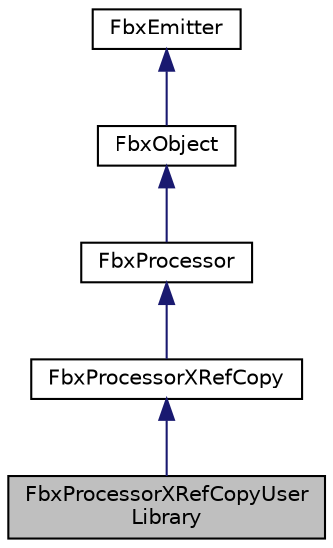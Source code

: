 digraph "FbxProcessorXRefCopyUserLibrary"
{
  edge [fontname="Helvetica",fontsize="10",labelfontname="Helvetica",labelfontsize="10"];
  node [fontname="Helvetica",fontsize="10",shape=record];
  Node0 [label="FbxProcessorXRefCopyUser\lLibrary",height=0.2,width=0.4,color="black", fillcolor="grey75", style="filled", fontcolor="black"];
  Node1 -> Node0 [dir="back",color="midnightblue",fontsize="10",style="solid"];
  Node1 [label="FbxProcessorXRefCopy",height=0.2,width=0.4,color="black", fillcolor="white", style="filled",URL="$class_fbx_processor_x_ref_copy.html"];
  Node2 -> Node1 [dir="back",color="midnightblue",fontsize="10",style="solid"];
  Node2 [label="FbxProcessor",height=0.2,width=0.4,color="black", fillcolor="white", style="filled",URL="$class_fbx_processor.html"];
  Node3 -> Node2 [dir="back",color="midnightblue",fontsize="10",style="solid"];
  Node3 [label="FbxObject",height=0.2,width=0.4,color="black", fillcolor="white", style="filled",URL="$class_fbx_object.html"];
  Node4 -> Node3 [dir="back",color="midnightblue",fontsize="10",style="solid"];
  Node4 [label="FbxEmitter",height=0.2,width=0.4,color="black", fillcolor="white", style="filled",URL="$class_fbx_emitter.html"];
}
